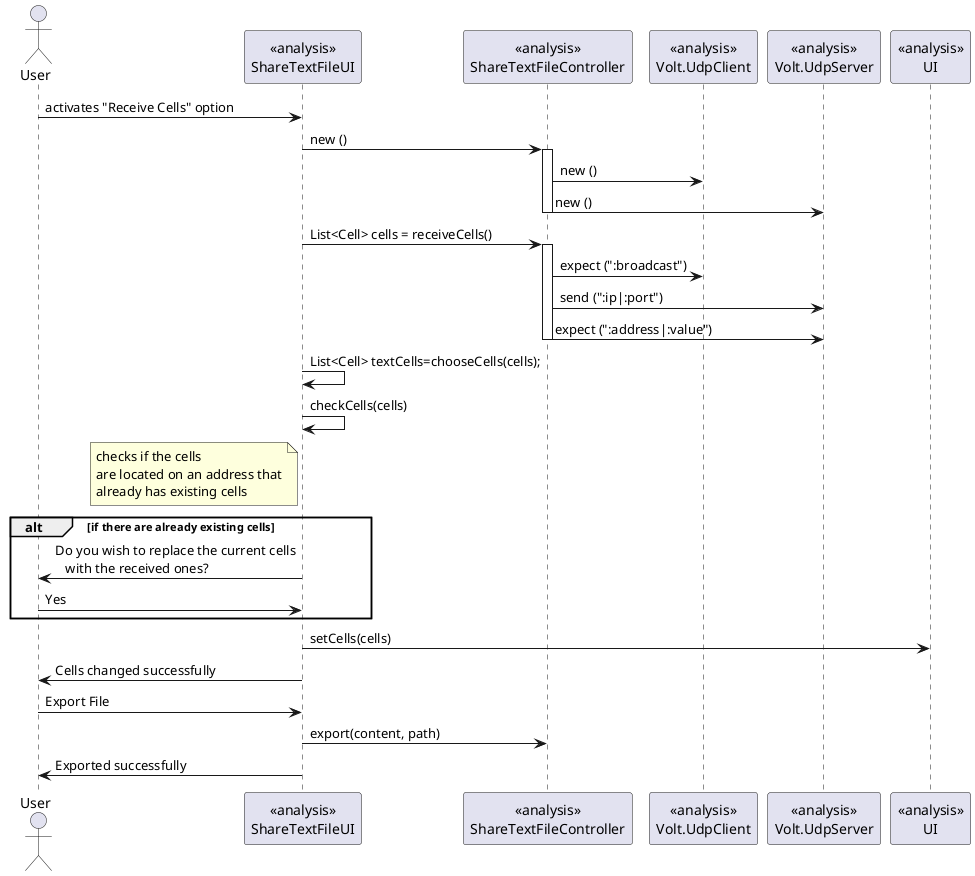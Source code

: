 @startuml doc-files/receive_export_file_image.png

actor User
participant "<<analysis>>\nShareTextFileUI" as ShareTextFileUI
participant "<<analysis>>\nShareTextFileController" as ShareTextFileController
participant "<<analysis>>\nVolt.UdpClient" as Volt.UdpClient
participant "<<analysis>>\nVolt.UdpServer" as Volt.UdpServer
participant "<<analysis>>\nUI" as UI

User->ShareTextFileUI: activates "Receive Cells" option
ShareTextFileUI->ShareTextFileController: new ()

activate ShareTextFileController
ShareTextFileController ->Volt.UdpClient: new ()
ShareTextFileController ->Volt.UdpServer: new ()
deactivate ShareTextFileController

ShareTextFileUI->ShareTextFileController:  List<Cell> cells = receiveCells()

activate ShareTextFileController
ShareTextFileController->Volt.UdpClient: expect (":broadcast")
ShareTextFileController->Volt.UdpServer: send (":ip|:port")

ShareTextFileController->Volt.UdpServer: expect (":address|:value")
deactivate ShareTextFileController

ShareTextFileUI->ShareTextFileUI: List<Cell> textCells=chooseCells(cells);

ShareTextFileUI->ShareTextFileUI: checkCells(cells)
note left of ShareTextFileUI: checks if the cells\nare located on an address that\nalready has existing cells

alt if there are already existing cells
    ShareTextFileUI->User: Do you wish to replace the current cells\n   with the received ones?
    User->ShareTextFileUI: Yes
end

ShareTextFileUI->UI: setCells(cells)
ShareTextFileUI->User: Cells changed successfully

User->ShareTextFileUI: Export File
ShareTextFileUI->ShareTextFileController: export(content, path)

ShareTextFileUI->User: Exported successfully

@enduml